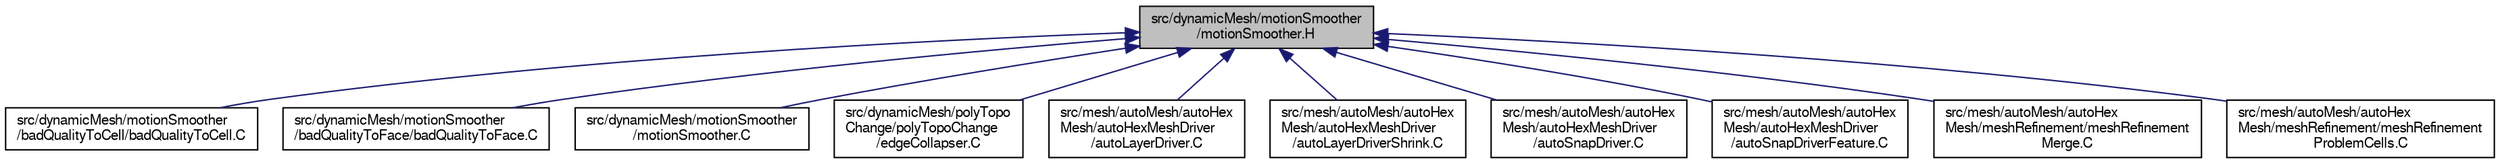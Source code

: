 digraph "src/dynamicMesh/motionSmoother/motionSmoother.H"
{
  bgcolor="transparent";
  edge [fontname="FreeSans",fontsize="10",labelfontname="FreeSans",labelfontsize="10"];
  node [fontname="FreeSans",fontsize="10",shape=record];
  Node285 [label="src/dynamicMesh/motionSmoother\l/motionSmoother.H",height=0.2,width=0.4,color="black", fillcolor="grey75", style="filled", fontcolor="black"];
  Node285 -> Node286 [dir="back",color="midnightblue",fontsize="10",style="solid",fontname="FreeSans"];
  Node286 [label="src/dynamicMesh/motionSmoother\l/badQualityToCell/badQualityToCell.C",height=0.2,width=0.4,color="black",URL="$a00563.html"];
  Node285 -> Node287 [dir="back",color="midnightblue",fontsize="10",style="solid",fontname="FreeSans"];
  Node287 [label="src/dynamicMesh/motionSmoother\l/badQualityToFace/badQualityToFace.C",height=0.2,width=0.4,color="black",URL="$a00569.html"];
  Node285 -> Node288 [dir="back",color="midnightblue",fontsize="10",style="solid",fontname="FreeSans"];
  Node288 [label="src/dynamicMesh/motionSmoother\l/motionSmoother.C",height=0.2,width=0.4,color="black",URL="$a00575.html"];
  Node285 -> Node289 [dir="back",color="midnightblue",fontsize="10",style="solid",fontname="FreeSans"];
  Node289 [label="src/dynamicMesh/polyTopo\lChange/polyTopoChange\l/edgeCollapser.C",height=0.2,width=0.4,color="black",URL="$a00716.html"];
  Node285 -> Node290 [dir="back",color="midnightblue",fontsize="10",style="solid",fontname="FreeSans"];
  Node290 [label="src/mesh/autoMesh/autoHex\lMesh/autoHexMeshDriver\l/autoLayerDriver.C",height=0.2,width=0.4,color="black",URL="$a06833.html",tooltip="All to do with adding cell layers. "];
  Node285 -> Node291 [dir="back",color="midnightblue",fontsize="10",style="solid",fontname="FreeSans"];
  Node291 [label="src/mesh/autoMesh/autoHex\lMesh/autoHexMeshDriver\l/autoLayerDriverShrink.C",height=0.2,width=0.4,color="black",URL="$a06839.html",tooltip="Shrinking mesh (part of adding cell layers) "];
  Node285 -> Node292 [dir="back",color="midnightblue",fontsize="10",style="solid",fontname="FreeSans"];
  Node292 [label="src/mesh/autoMesh/autoHex\lMesh/autoHexMeshDriver\l/autoSnapDriver.C",height=0.2,width=0.4,color="black",URL="$a06851.html",tooltip="All to do with snapping to the surface. "];
  Node285 -> Node293 [dir="back",color="midnightblue",fontsize="10",style="solid",fontname="FreeSans"];
  Node293 [label="src/mesh/autoMesh/autoHex\lMesh/autoHexMeshDriver\l/autoSnapDriverFeature.C",height=0.2,width=0.4,color="black",URL="$a06857.html"];
  Node285 -> Node294 [dir="back",color="midnightblue",fontsize="10",style="solid",fontname="FreeSans"];
  Node294 [label="src/mesh/autoMesh/autoHex\lMesh/meshRefinement/meshRefinement\lMerge.C",height=0.2,width=0.4,color="black",URL="$a06926.html"];
  Node285 -> Node295 [dir="back",color="midnightblue",fontsize="10",style="solid",fontname="FreeSans"];
  Node295 [label="src/mesh/autoMesh/autoHex\lMesh/meshRefinement/meshRefinement\lProblemCells.C",height=0.2,width=0.4,color="black",URL="$a06929.html"];
}
